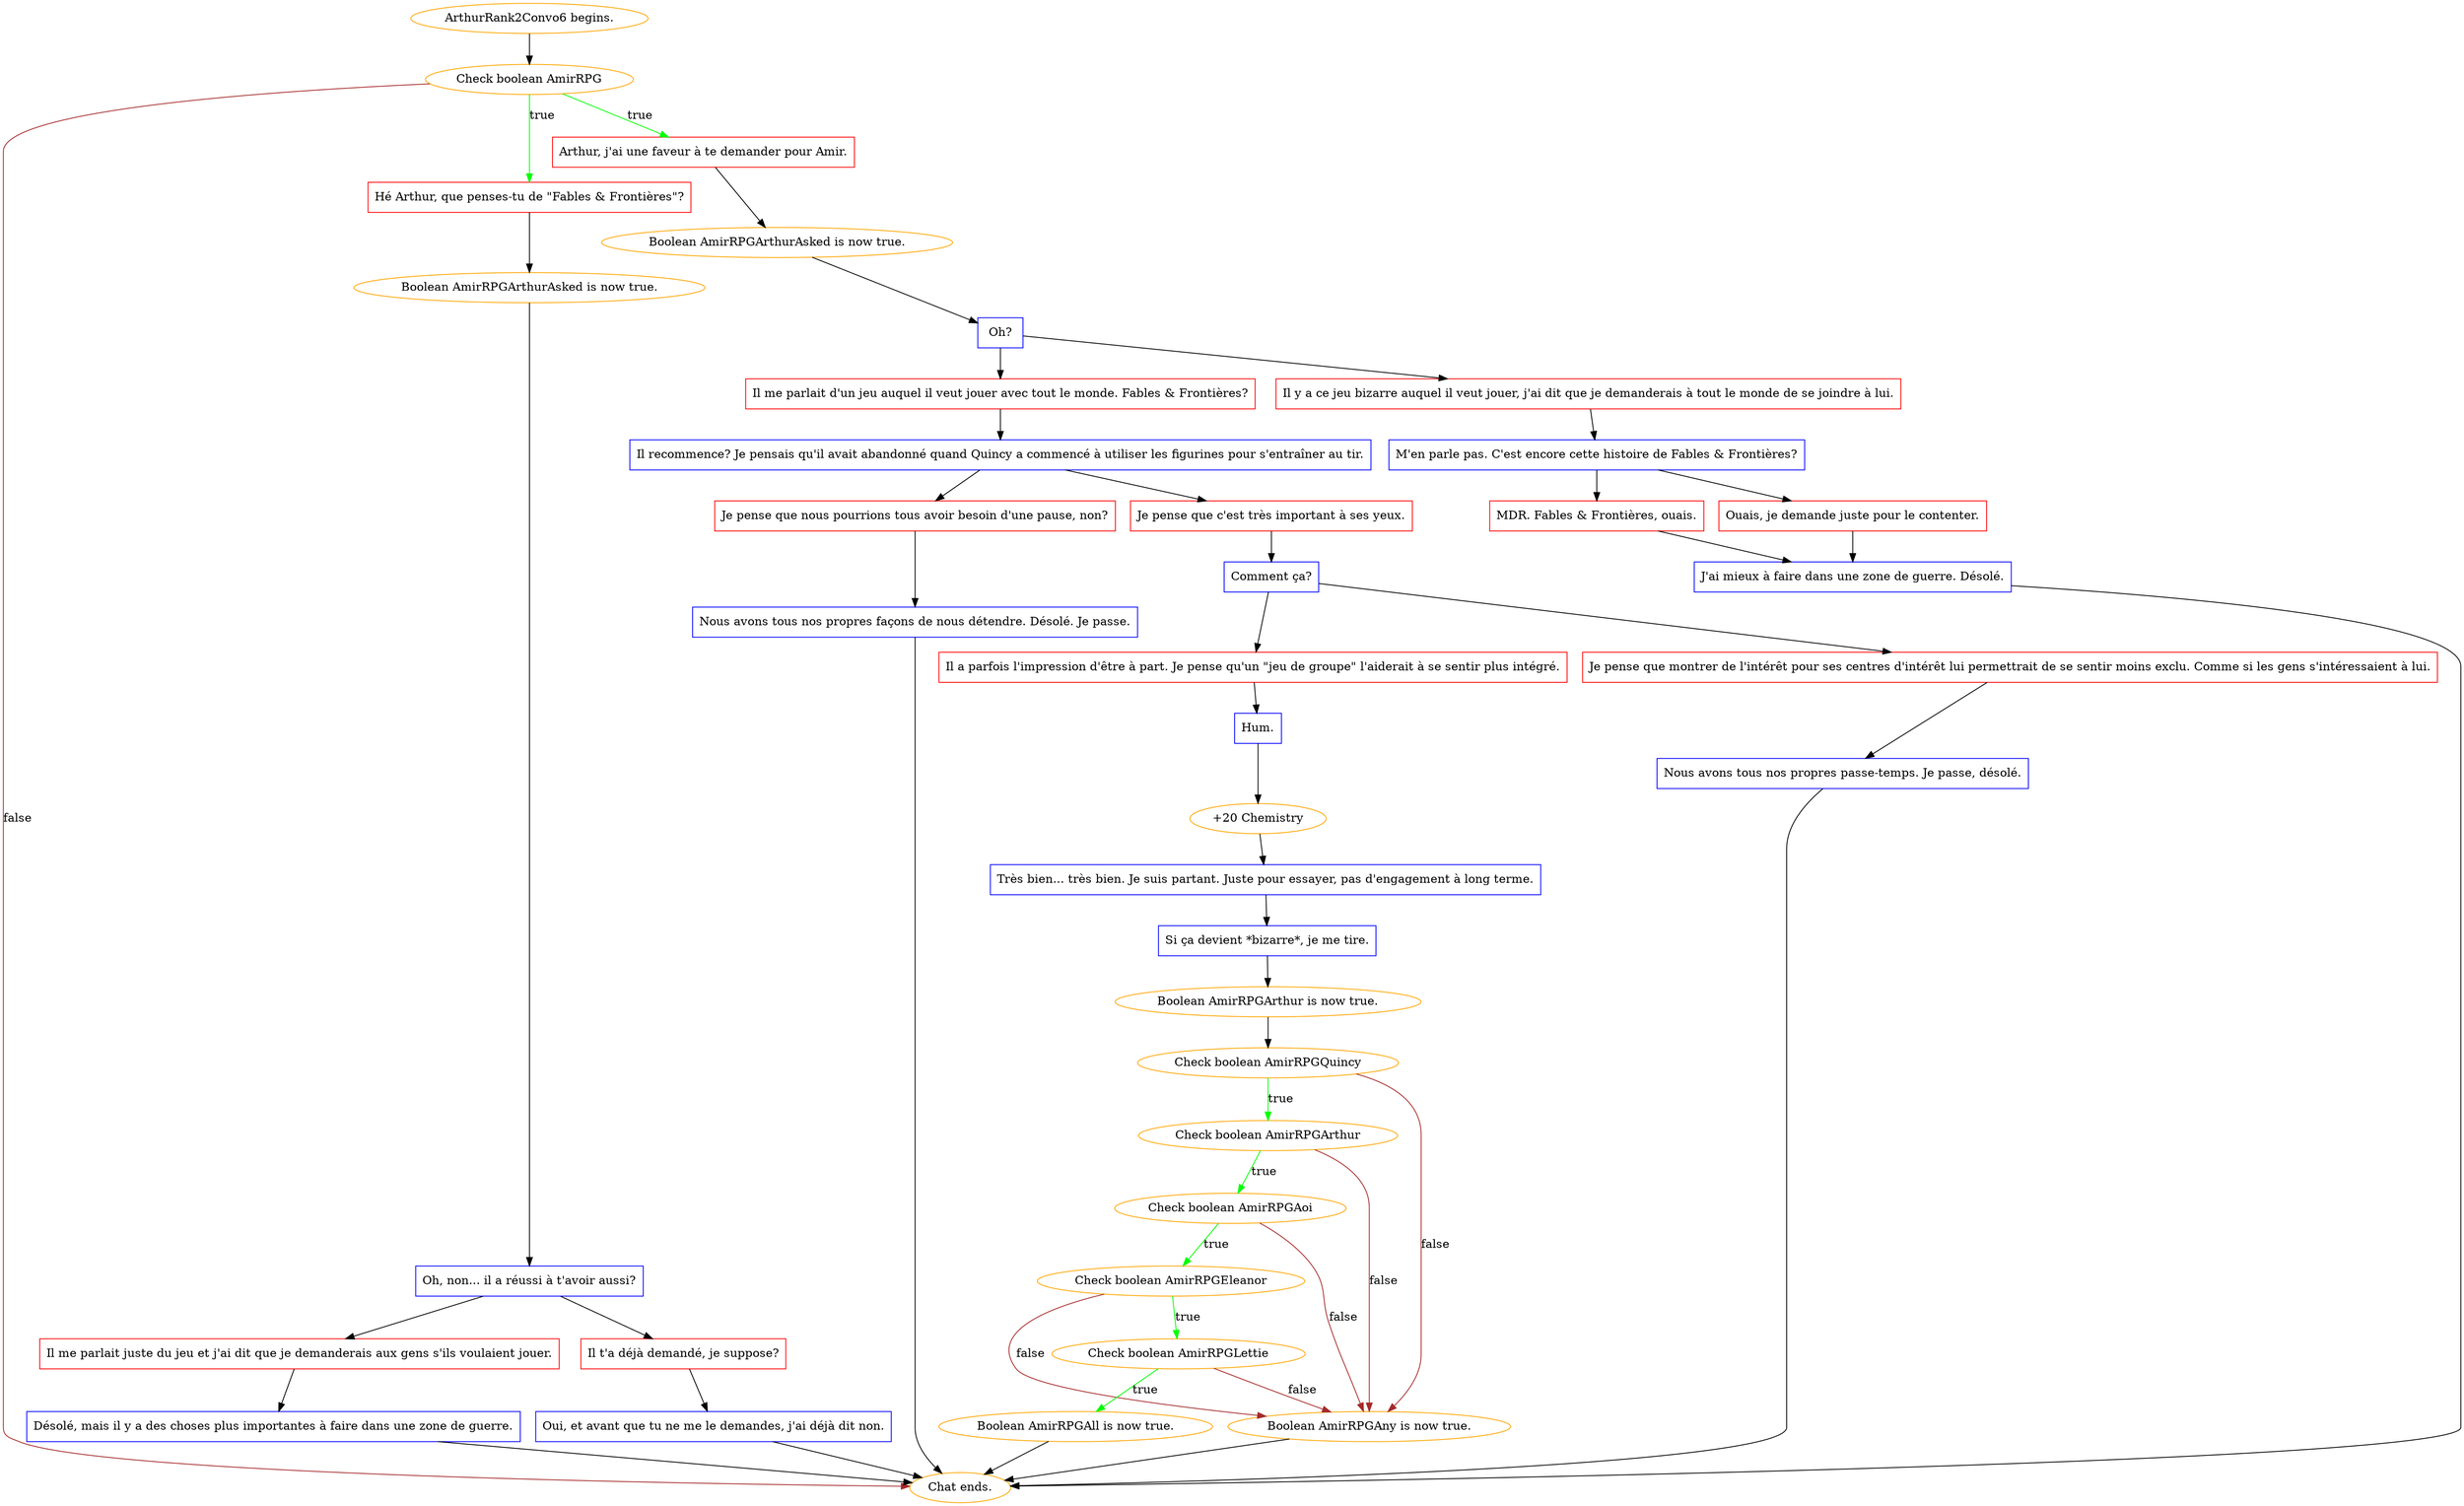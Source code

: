 digraph {
	"ArthurRank2Convo6 begins." [color=orange];
		"ArthurRank2Convo6 begins." -> j1855590608;
	j1855590608 [label="Check boolean AmirRPG",color=orange];
		j1855590608 -> j465326455 [label=true,color=green];
		j1855590608 -> j3999399244 [label=true,color=green];
		j1855590608 -> "Chat ends." [label=false,color=brown];
	j465326455 [label="Hé Arthur, que penses-tu de \"Fables & Frontières\"?",shape=box,color=red];
		j465326455 -> j541958221;
	j3999399244 [label="Arthur, j'ai une faveur à te demander pour Amir.",shape=box,color=red];
		j3999399244 -> j688733661;
	"Chat ends." [color=orange];
	j541958221 [label="Boolean AmirRPGArthurAsked is now true.",color=orange];
		j541958221 -> j200872632;
	j688733661 [label="Boolean AmirRPGArthurAsked is now true.",color=orange];
		j688733661 -> j1247613328;
	j200872632 [label="Oh, non... il a réussi à t'avoir aussi?",shape=box,color=blue];
		j200872632 -> j851947538;
		j200872632 -> j935582867;
	j1247613328 [label="Oh?",shape=box,color=blue];
		j1247613328 -> j2900160890;
		j1247613328 -> j663940791;
	j851947538 [label="Il t'a déjà demandé, je suppose?",shape=box,color=red];
		j851947538 -> j2040616290;
	j935582867 [label="Il me parlait juste du jeu et j'ai dit que je demanderais aux gens s'ils voulaient jouer.",shape=box,color=red];
		j935582867 -> j816892018;
	j2900160890 [label="Il me parlait d'un jeu auquel il veut jouer avec tout le monde. Fables & Frontières?",shape=box,color=red];
		j2900160890 -> j2822558429;
	j663940791 [label="Il y a ce jeu bizarre auquel il veut jouer, j'ai dit que je demanderais à tout le monde de se joindre à lui.",shape=box,color=red];
		j663940791 -> j4133394274;
	j2040616290 [label="Oui, et avant que tu ne me le demandes, j'ai déjà dit non.",shape=box,color=blue];
		j2040616290 -> "Chat ends.";
	j816892018 [label="Désolé, mais il y a des choses plus importantes à faire dans une zone de guerre.",shape=box,color=blue];
		j816892018 -> "Chat ends.";
	j2822558429 [label="Il recommence? Je pensais qu'il avait abandonné quand Quincy a commencé à utiliser les figurines pour s'entraîner au tir.",shape=box,color=blue];
		j2822558429 -> j3232274316;
		j2822558429 -> j3495943715;
	j4133394274 [label="M'en parle pas. C'est encore cette histoire de Fables & Frontières?",shape=box,color=blue];
		j4133394274 -> j2553989825;
		j4133394274 -> j1100210534;
	j3232274316 [label="Je pense que nous pourrions tous avoir besoin d'une pause, non?",shape=box,color=red];
		j3232274316 -> j2752411479;
	j3495943715 [label="Je pense que c'est très important à ses yeux.",shape=box,color=red];
		j3495943715 -> j3575371250;
	j2553989825 [label="MDR. Fables & Frontières, ouais.",shape=box,color=red];
		j2553989825 -> j881405412;
	j1100210534 [label="Ouais, je demande juste pour le contenter.",shape=box,color=red];
		j1100210534 -> j881405412;
	j2752411479 [label="Nous avons tous nos propres façons de nous détendre. Désolé. Je passe.",shape=box,color=blue];
		j2752411479 -> "Chat ends.";
	j3575371250 [label="Comment ça?",shape=box,color=blue];
		j3575371250 -> j3538590858;
		j3575371250 -> j2244184619;
	j881405412 [label="J'ai mieux à faire dans une zone de guerre. Désolé.",shape=box,color=blue];
		j881405412 -> "Chat ends.";
	j3538590858 [label="Il a parfois l'impression d'être à part. Je pense qu'un \"jeu de groupe\" l'aiderait à se sentir plus intégré.",shape=box,color=red];
		j3538590858 -> j60601886;
	j2244184619 [label="Je pense que montrer de l'intérêt pour ses centres d'intérêt lui permettrait de se sentir moins exclu. Comme si les gens s'intéressaient à lui.",shape=box,color=red];
		j2244184619 -> j1369410244;
	j60601886 [label="Hum.",shape=box,color=blue];
		j60601886 -> j3490786328;
	j1369410244 [label="Nous avons tous nos propres passe-temps. Je passe, désolé.",shape=box,color=blue];
		j1369410244 -> "Chat ends.";
	j3490786328 [label="+20 Chemistry",color=orange];
		j3490786328 -> j2197896212;
	j2197896212 [label="Très bien... très bien. Je suis partant. Juste pour essayer, pas d'engagement à long terme.",shape=box,color=blue];
		j2197896212 -> j3131346388;
	j3131346388 [label="Si ça devient *bizarre*, je me tire.",shape=box,color=blue];
		j3131346388 -> j2752900129;
	j2752900129 [label="Boolean AmirRPGArthur is now true.",color=orange];
		j2752900129 -> j2587658351;
	j2587658351 [label="Check boolean AmirRPGQuincy",color=orange];
		j2587658351 -> j4272770091 [label=true,color=green];
		j2587658351 -> j1992773596 [label=false,color=brown];
	j4272770091 [label="Check boolean AmirRPGArthur",color=orange];
		j4272770091 -> j36500747 [label=true,color=green];
		j4272770091 -> j1992773596 [label=false,color=brown];
	j1992773596 [label="Boolean AmirRPGAny is now true.",color=orange];
		j1992773596 -> "Chat ends.";
	j36500747 [label="Check boolean AmirRPGAoi",color=orange];
		j36500747 -> j1856519486 [label=true,color=green];
		j36500747 -> j1992773596 [label=false,color=brown];
	j1856519486 [label="Check boolean AmirRPGEleanor",color=orange];
		j1856519486 -> j3730204203 [label=true,color=green];
		j1856519486 -> j1992773596 [label=false,color=brown];
	j3730204203 [label="Check boolean AmirRPGLettie",color=orange];
		j3730204203 -> j2677000302 [label=true,color=green];
		j3730204203 -> j1992773596 [label=false,color=brown];
	j2677000302 [label="Boolean AmirRPGAll is now true.",color=orange];
		j2677000302 -> "Chat ends.";
}